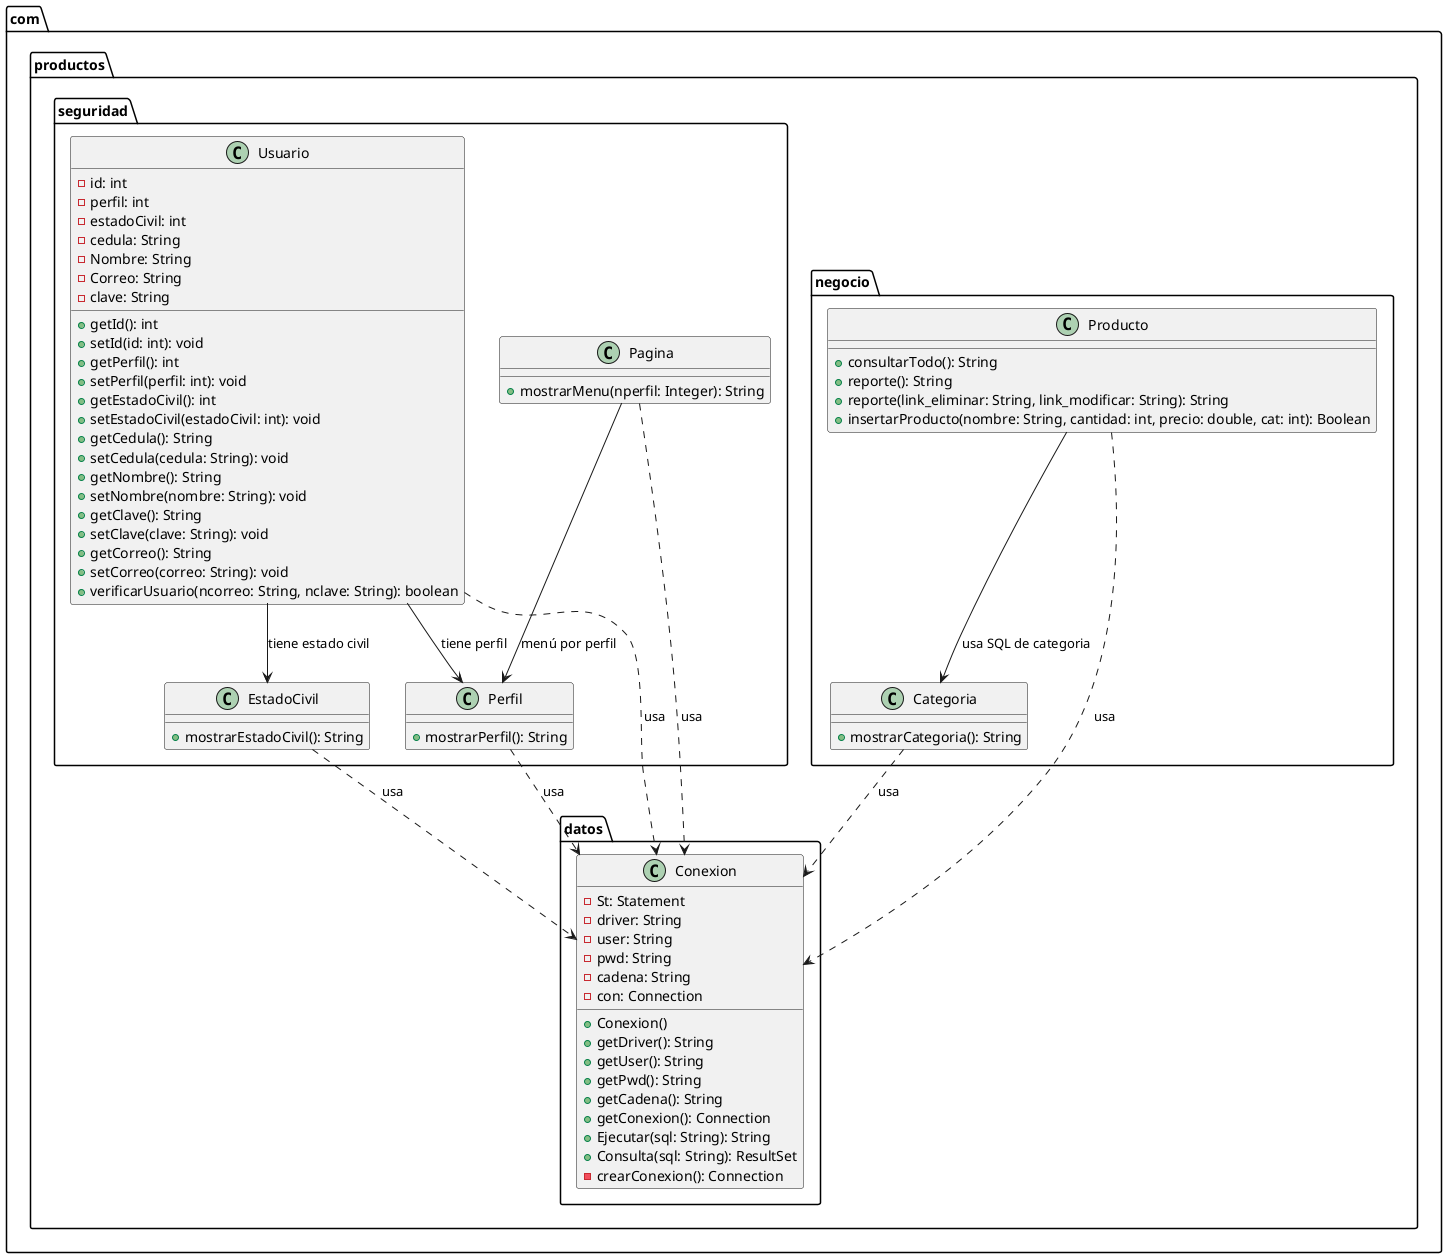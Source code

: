 @startuml
' Diagrama de clases real para Choropatin
' Generado automáticamente desde el código fuente

package "com.productos.datos" {
  class Conexion {
    - St: Statement
    - driver: String
    - user: String
    - pwd: String
    - cadena: String
    - con: Connection
    + Conexion()
    + getDriver(): String
    + getUser(): String
    + getPwd(): String
    + getCadena(): String
    + getConexion(): Connection
    + Ejecutar(sql: String): String
    + Consulta(sql: String): ResultSet
    - crearConexion(): Connection
  }
}

package "com.productos.negocio" {
  class Producto {
    + consultarTodo(): String
    + reporte(): String
    + reporte(link_eliminar: String, link_modificar: String): String
    + insertarProducto(nombre: String, cantidad: int, precio: double, cat: int): Boolean
    ' ...otros métodos según el código
  }
  class Categoria {
    + mostrarCategoria(): String
  }
}

package "com.productos.seguridad" {
  class Usuario {
    - id: int
    - perfil: int
    - estadoCivil: int
    - cedula: String
    - Nombre: String
    - Correo: String
    - clave: String
    + getId(): int
    + setId(id: int): void
    + getPerfil(): int
    + setPerfil(perfil: int): void
    + getEstadoCivil(): int
    + setEstadoCivil(estadoCivil: int): void
    + getCedula(): String
    + setCedula(cedula: String): void
    + getNombre(): String
    + setNombre(nombre: String): void
    + getClave(): String
    + setClave(clave: String): void
    + getCorreo(): String
    + setCorreo(correo: String): void
    + verificarUsuario(ncorreo: String, nclave: String): boolean
  }
  class Perfil {
    + mostrarPerfil(): String
  }
  class EstadoCivil {
    + mostrarEstadoCivil(): String
  }
  class Pagina {
    + mostrarMenu(nperfil: Integer): String
  }
}

' Relaciones
Producto ..> Conexion : «usa»
Categoria ..> Conexion : «usa»
Usuario ..> Conexion : «usa»
Perfil ..> Conexion : «usa»
EstadoCivil ..> Conexion : «usa»
Pagina ..> Conexion : «usa»
Producto --> Categoria : «usa SQL de categoria»
Usuario --> Perfil : «tiene perfil»
Usuario --> EstadoCivil : «tiene estado civil»
Pagina --> Perfil : «menú por perfil»

@enduml
